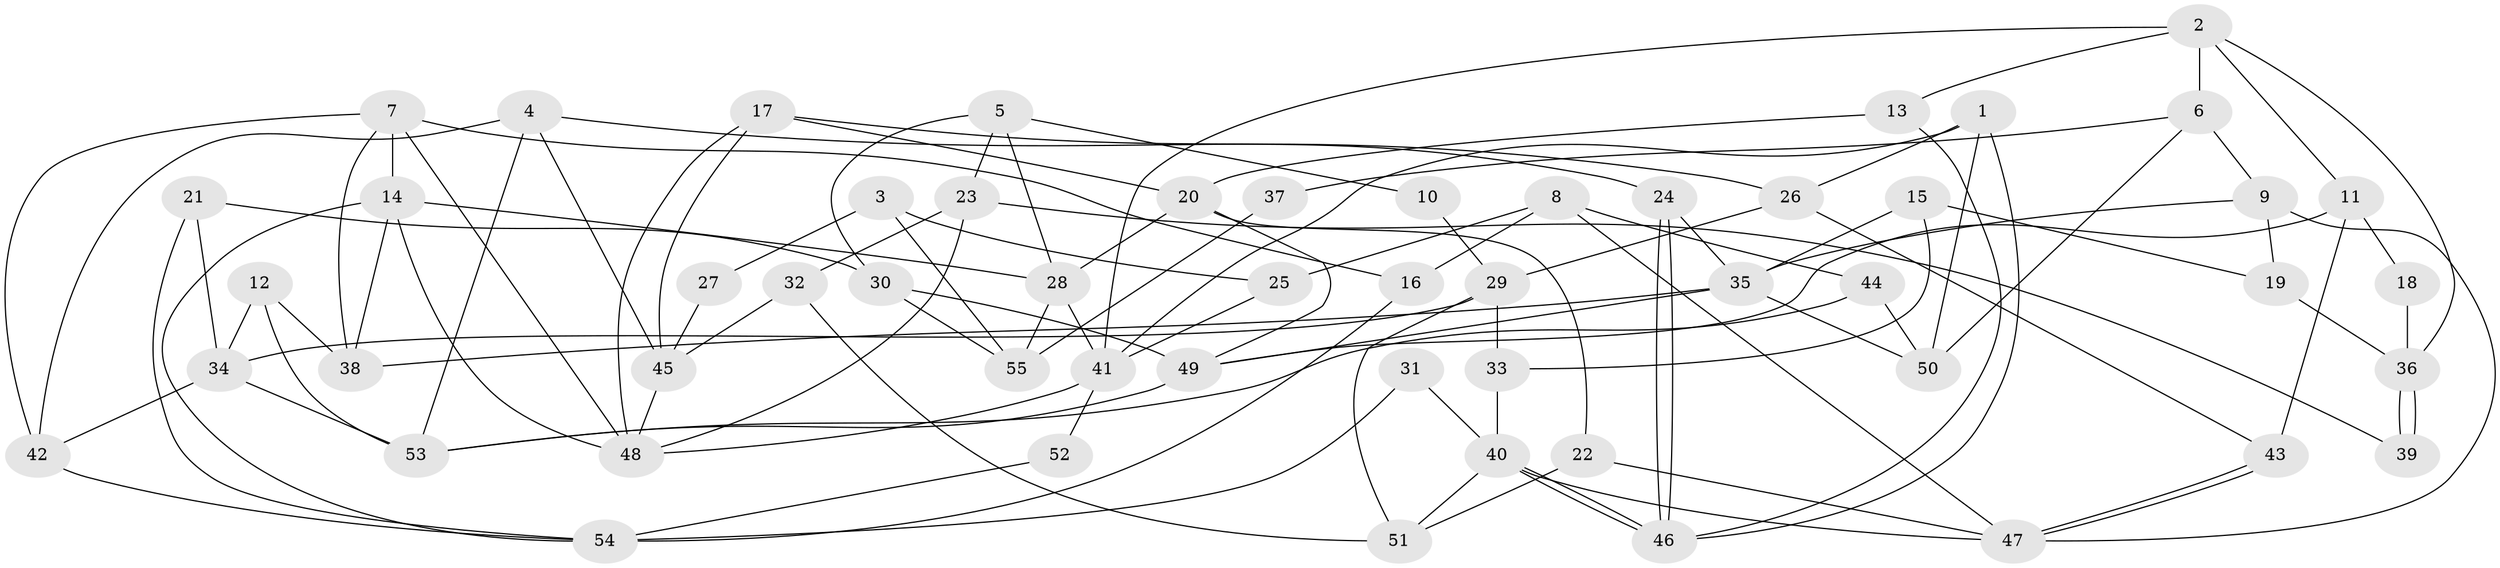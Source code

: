 // Generated by graph-tools (version 1.1) at 2025/14/03/09/25 04:14:53]
// undirected, 55 vertices, 110 edges
graph export_dot {
graph [start="1"]
  node [color=gray90,style=filled];
  1;
  2;
  3;
  4;
  5;
  6;
  7;
  8;
  9;
  10;
  11;
  12;
  13;
  14;
  15;
  16;
  17;
  18;
  19;
  20;
  21;
  22;
  23;
  24;
  25;
  26;
  27;
  28;
  29;
  30;
  31;
  32;
  33;
  34;
  35;
  36;
  37;
  38;
  39;
  40;
  41;
  42;
  43;
  44;
  45;
  46;
  47;
  48;
  49;
  50;
  51;
  52;
  53;
  54;
  55;
  1 -- 46;
  1 -- 26;
  1 -- 41;
  1 -- 50;
  2 -- 13;
  2 -- 6;
  2 -- 11;
  2 -- 36;
  2 -- 41;
  3 -- 55;
  3 -- 25;
  3 -- 27;
  4 -- 53;
  4 -- 42;
  4 -- 26;
  4 -- 45;
  5 -- 28;
  5 -- 23;
  5 -- 10;
  5 -- 30;
  6 -- 50;
  6 -- 9;
  6 -- 37;
  7 -- 48;
  7 -- 14;
  7 -- 16;
  7 -- 38;
  7 -- 42;
  8 -- 47;
  8 -- 16;
  8 -- 25;
  8 -- 44;
  9 -- 35;
  9 -- 47;
  9 -- 19;
  10 -- 29;
  11 -- 49;
  11 -- 18;
  11 -- 43;
  12 -- 38;
  12 -- 34;
  12 -- 53;
  13 -- 20;
  13 -- 46;
  14 -- 54;
  14 -- 38;
  14 -- 28;
  14 -- 48;
  15 -- 19;
  15 -- 35;
  15 -- 33;
  16 -- 54;
  17 -- 45;
  17 -- 48;
  17 -- 20;
  17 -- 24;
  18 -- 36;
  19 -- 36;
  20 -- 28;
  20 -- 22;
  20 -- 49;
  21 -- 30;
  21 -- 34;
  21 -- 54;
  22 -- 47;
  22 -- 51;
  23 -- 48;
  23 -- 32;
  23 -- 39;
  24 -- 46;
  24 -- 46;
  24 -- 35;
  25 -- 41;
  26 -- 43;
  26 -- 29;
  27 -- 45;
  28 -- 41;
  28 -- 55;
  29 -- 51;
  29 -- 33;
  29 -- 34;
  30 -- 49;
  30 -- 55;
  31 -- 54;
  31 -- 40;
  32 -- 45;
  32 -- 51;
  33 -- 40;
  34 -- 53;
  34 -- 42;
  35 -- 49;
  35 -- 38;
  35 -- 50;
  36 -- 39;
  36 -- 39;
  37 -- 55;
  40 -- 46;
  40 -- 46;
  40 -- 47;
  40 -- 51;
  41 -- 48;
  41 -- 52;
  42 -- 54;
  43 -- 47;
  43 -- 47;
  44 -- 50;
  44 -- 53;
  45 -- 48;
  49 -- 53;
  52 -- 54;
}
